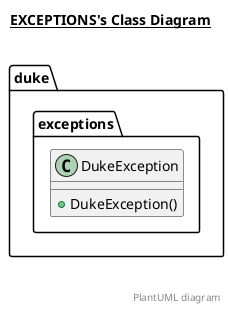 @startuml

title __EXCEPTIONS's Class Diagram__\n

  namespace duke {
    namespace exceptions {
      class duke.exceptions.DukeException {
          + DukeException()
      }
    }
  }
  



right footer


PlantUML diagram
endfooter

@enduml
